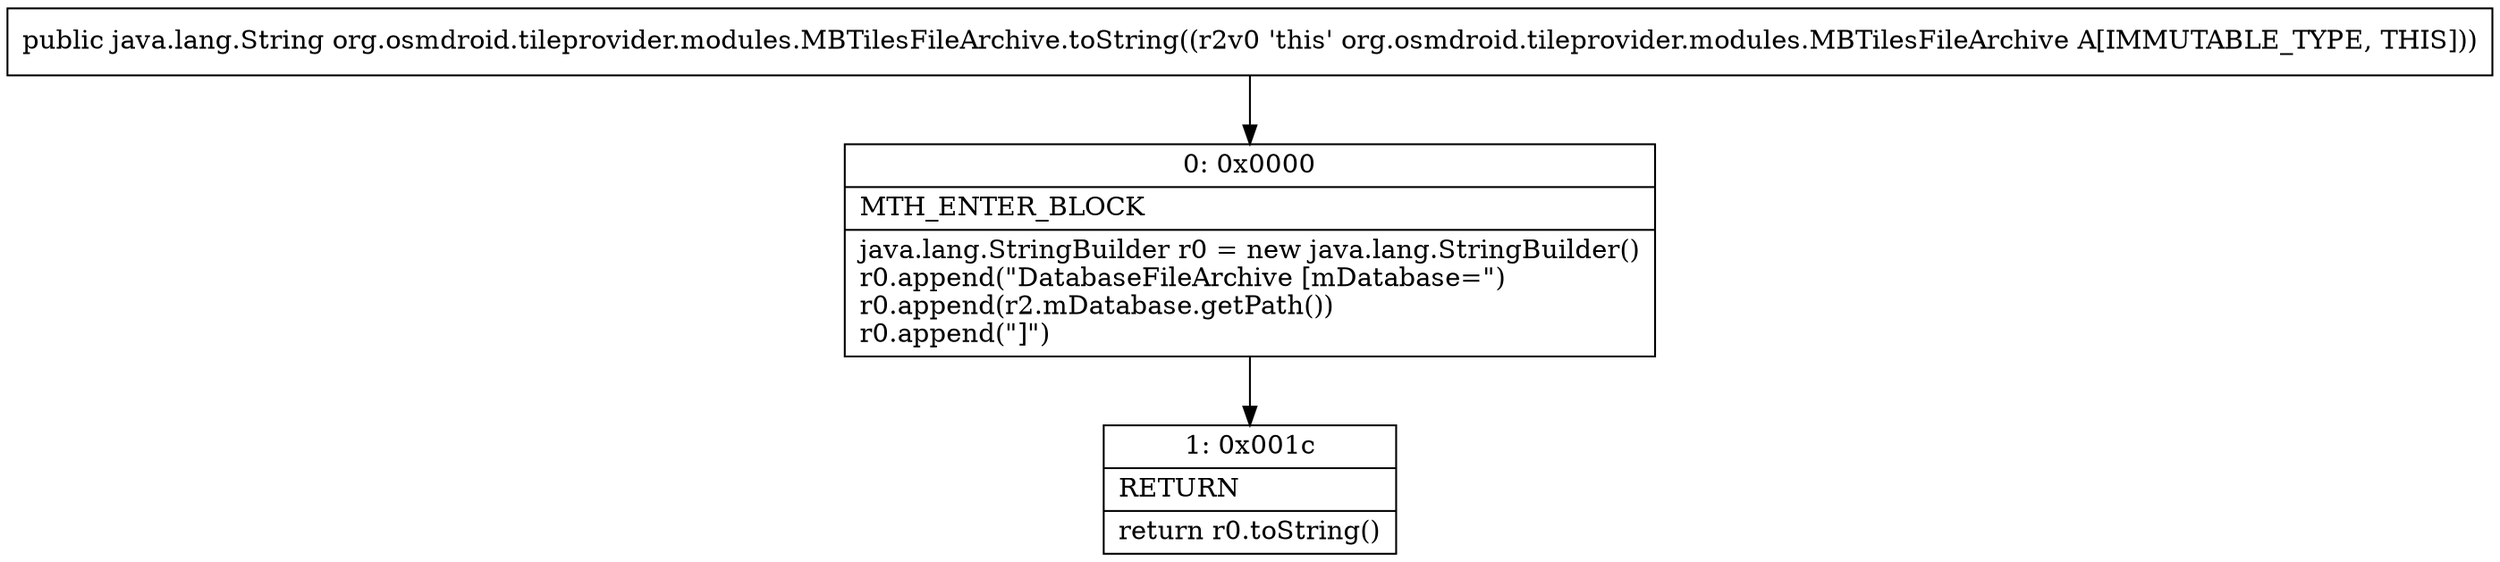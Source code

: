 digraph "CFG fororg.osmdroid.tileprovider.modules.MBTilesFileArchive.toString()Ljava\/lang\/String;" {
Node_0 [shape=record,label="{0\:\ 0x0000|MTH_ENTER_BLOCK\l|java.lang.StringBuilder r0 = new java.lang.StringBuilder()\lr0.append(\"DatabaseFileArchive [mDatabase=\")\lr0.append(r2.mDatabase.getPath())\lr0.append(\"]\")\l}"];
Node_1 [shape=record,label="{1\:\ 0x001c|RETURN\l|return r0.toString()\l}"];
MethodNode[shape=record,label="{public java.lang.String org.osmdroid.tileprovider.modules.MBTilesFileArchive.toString((r2v0 'this' org.osmdroid.tileprovider.modules.MBTilesFileArchive A[IMMUTABLE_TYPE, THIS])) }"];
MethodNode -> Node_0;
Node_0 -> Node_1;
}

